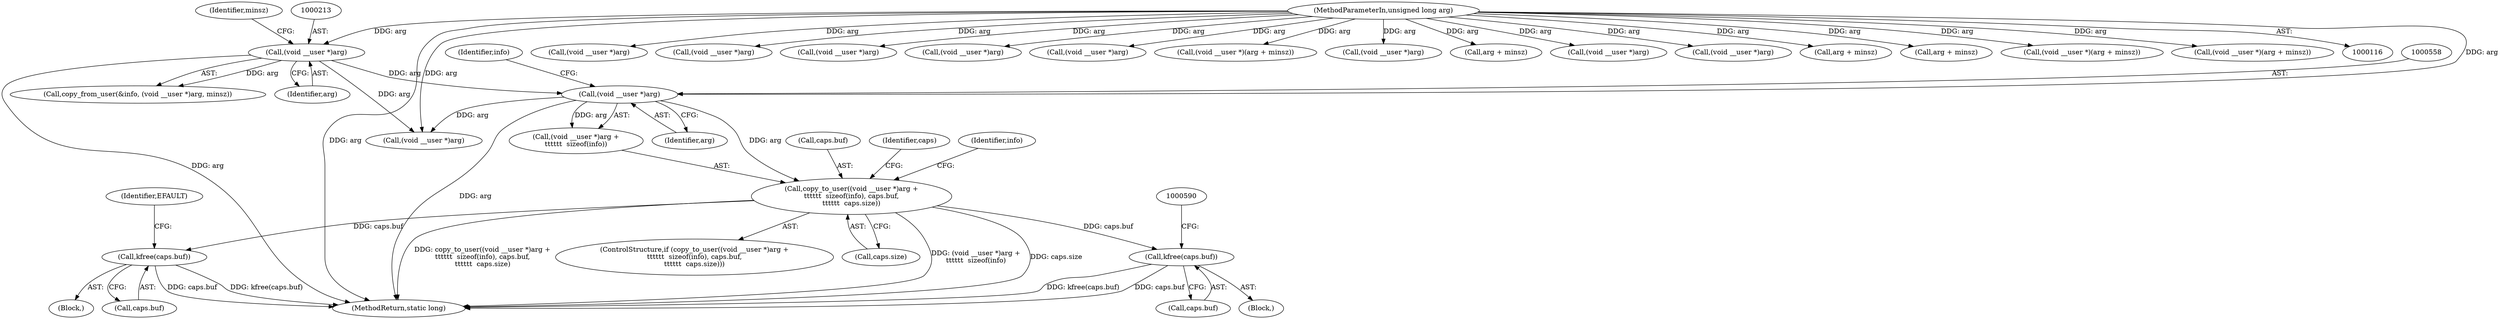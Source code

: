 digraph "0_linux_05692d7005a364add85c6e25a6c4447ce08f913a@API" {
"1000555" [label="(Call,copy_to_user((void __user *)arg +\n\t\t\t\t\t\t  sizeof(info), caps.buf,\n\t\t\t\t\t\t  caps.size))"];
"1000557" [label="(Call,(void __user *)arg)"];
"1000212" [label="(Call,(void __user *)arg)"];
"1000119" [label="(MethodParameterIn,unsigned long arg)"];
"1000569" [label="(Call,kfree(caps.buf))"];
"1000582" [label="(Call,kfree(caps.buf))"];
"1000561" [label="(Identifier,info)"];
"1000555" [label="(Call,copy_to_user((void __user *)arg +\n\t\t\t\t\t\t  sizeof(info), caps.buf,\n\t\t\t\t\t\t  caps.size))"];
"1000565" [label="(Call,caps.size)"];
"1000583" [label="(Call,caps.buf)"];
"1000556" [label="(Call,(void __user *)arg +\n\t\t\t\t\t\t  sizeof(info))"];
"1001111" [label="(Call,(void __user *)arg)"];
"1000557" [label="(Call,(void __user *)arg)"];
"1000569" [label="(Call,kfree(caps.buf))"];
"1000183" [label="(Call,(void __user *)arg)"];
"1000589" [label="(Call,(void __user *)arg)"];
"1000911" [label="(Call,(void __user *)arg)"];
"1001369" [label="(MethodReturn,static long)"];
"1000582" [label="(Call,kfree(caps.buf))"];
"1000686" [label="(Call,(void __user *)arg)"];
"1001047" [label="(Call,(void __user *)arg)"];
"1000554" [label="(ControlStructure,if (copy_to_user((void __user *)arg +\n\t\t\t\t\t\t  sizeof(info), caps.buf,\n\t\t\t\t\t\t  caps.size)))"];
"1000215" [label="(Identifier,minsz)"];
"1000575" [label="(Identifier,EFAULT)"];
"1000571" [label="(Identifier,caps)"];
"1001063" [label="(Call,(void __user *)(arg + minsz))"];
"1000568" [label="(Block,)"];
"1000209" [label="(Call,copy_from_user(&info, (void __user *)arg, minsz))"];
"1000609" [label="(Call,(void __user *)arg)"];
"1000823" [label="(Call,arg + minsz)"];
"1000214" [label="(Identifier,arg)"];
"1000212" [label="(Call,(void __user *)arg)"];
"1000136" [label="(Call,(void __user *)arg)"];
"1000578" [label="(Identifier,info)"];
"1000119" [label="(MethodParameterIn,unsigned long arg)"];
"1000714" [label="(Call,(void __user *)arg)"];
"1000514" [label="(Block,)"];
"1001220" [label="(Call,arg + minsz)"];
"1001065" [label="(Call,arg + minsz)"];
"1000821" [label="(Call,(void __user *)(arg + minsz))"];
"1001218" [label="(Call,(void __user *)(arg + minsz))"];
"1000559" [label="(Identifier,arg)"];
"1000570" [label="(Call,caps.buf)"];
"1000562" [label="(Call,caps.buf)"];
"1000555" -> "1000554"  [label="AST: "];
"1000555" -> "1000565"  [label="CFG: "];
"1000556" -> "1000555"  [label="AST: "];
"1000562" -> "1000555"  [label="AST: "];
"1000565" -> "1000555"  [label="AST: "];
"1000571" -> "1000555"  [label="CFG: "];
"1000578" -> "1000555"  [label="CFG: "];
"1000555" -> "1001369"  [label="DDG: copy_to_user((void __user *)arg +\n\t\t\t\t\t\t  sizeof(info), caps.buf,\n\t\t\t\t\t\t  caps.size)"];
"1000555" -> "1001369"  [label="DDG: (void __user *)arg +\n\t\t\t\t\t\t  sizeof(info)"];
"1000555" -> "1001369"  [label="DDG: caps.size"];
"1000557" -> "1000555"  [label="DDG: arg"];
"1000555" -> "1000569"  [label="DDG: caps.buf"];
"1000555" -> "1000582"  [label="DDG: caps.buf"];
"1000557" -> "1000556"  [label="AST: "];
"1000557" -> "1000559"  [label="CFG: "];
"1000558" -> "1000557"  [label="AST: "];
"1000559" -> "1000557"  [label="AST: "];
"1000561" -> "1000557"  [label="CFG: "];
"1000557" -> "1001369"  [label="DDG: arg"];
"1000557" -> "1000556"  [label="DDG: arg"];
"1000212" -> "1000557"  [label="DDG: arg"];
"1000119" -> "1000557"  [label="DDG: arg"];
"1000557" -> "1000589"  [label="DDG: arg"];
"1000212" -> "1000209"  [label="AST: "];
"1000212" -> "1000214"  [label="CFG: "];
"1000213" -> "1000212"  [label="AST: "];
"1000214" -> "1000212"  [label="AST: "];
"1000215" -> "1000212"  [label="CFG: "];
"1000212" -> "1001369"  [label="DDG: arg"];
"1000212" -> "1000209"  [label="DDG: arg"];
"1000119" -> "1000212"  [label="DDG: arg"];
"1000212" -> "1000589"  [label="DDG: arg"];
"1000119" -> "1000116"  [label="AST: "];
"1000119" -> "1001369"  [label="DDG: arg"];
"1000119" -> "1000136"  [label="DDG: arg"];
"1000119" -> "1000183"  [label="DDG: arg"];
"1000119" -> "1000589"  [label="DDG: arg"];
"1000119" -> "1000609"  [label="DDG: arg"];
"1000119" -> "1000686"  [label="DDG: arg"];
"1000119" -> "1000714"  [label="DDG: arg"];
"1000119" -> "1000821"  [label="DDG: arg"];
"1000119" -> "1000823"  [label="DDG: arg"];
"1000119" -> "1000911"  [label="DDG: arg"];
"1000119" -> "1001047"  [label="DDG: arg"];
"1000119" -> "1001063"  [label="DDG: arg"];
"1000119" -> "1001065"  [label="DDG: arg"];
"1000119" -> "1001111"  [label="DDG: arg"];
"1000119" -> "1001218"  [label="DDG: arg"];
"1000119" -> "1001220"  [label="DDG: arg"];
"1000569" -> "1000568"  [label="AST: "];
"1000569" -> "1000570"  [label="CFG: "];
"1000570" -> "1000569"  [label="AST: "];
"1000575" -> "1000569"  [label="CFG: "];
"1000569" -> "1001369"  [label="DDG: kfree(caps.buf)"];
"1000569" -> "1001369"  [label="DDG: caps.buf"];
"1000582" -> "1000514"  [label="AST: "];
"1000582" -> "1000583"  [label="CFG: "];
"1000583" -> "1000582"  [label="AST: "];
"1000590" -> "1000582"  [label="CFG: "];
"1000582" -> "1001369"  [label="DDG: caps.buf"];
"1000582" -> "1001369"  [label="DDG: kfree(caps.buf)"];
}

